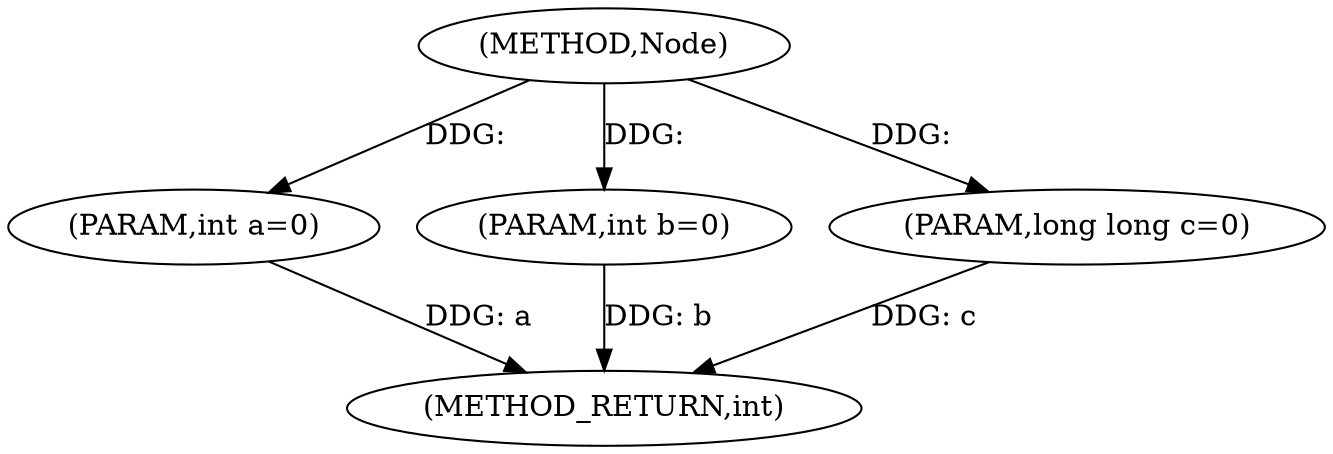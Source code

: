 digraph "Node" {  
"1000176" [label = "(METHOD,Node)" ]
"1000181" [label = "(METHOD_RETURN,int)" ]
"1000177" [label = "(PARAM,int a=0)" ]
"1000178" [label = "(PARAM,int b=0)" ]
"1000179" [label = "(PARAM,long long c=0)" ]
  "1000177" -> "1000181"  [ label = "DDG: a"] 
  "1000178" -> "1000181"  [ label = "DDG: b"] 
  "1000179" -> "1000181"  [ label = "DDG: c"] 
  "1000176" -> "1000177"  [ label = "DDG: "] 
  "1000176" -> "1000178"  [ label = "DDG: "] 
  "1000176" -> "1000179"  [ label = "DDG: "] 
}
